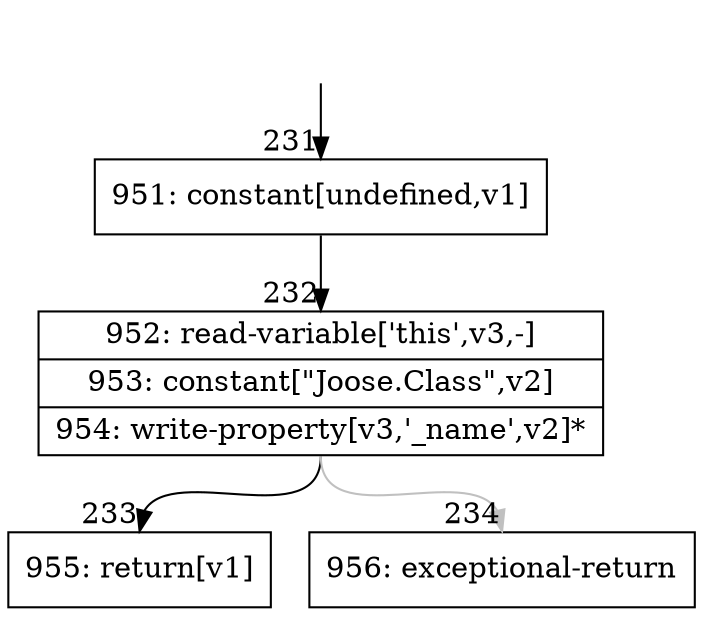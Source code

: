 digraph {
rankdir="TD"
BB_entry26[shape=none,label=""];
BB_entry26 -> BB231 [tailport=s, headport=n, headlabel="    231"]
BB231 [shape=record label="{951: constant[undefined,v1]}" ] 
BB231 -> BB232 [tailport=s, headport=n, headlabel="      232"]
BB232 [shape=record label="{952: read-variable['this',v3,-]|953: constant[\"Joose.Class\",v2]|954: write-property[v3,'_name',v2]*}" ] 
BB232 -> BB233 [tailport=s, headport=n, headlabel="      233"]
BB232 -> BB234 [tailport=s, headport=n, color=gray, headlabel="      234"]
BB233 [shape=record label="{955: return[v1]}" ] 
BB234 [shape=record label="{956: exceptional-return}" ] 
//#$~ 206
}
